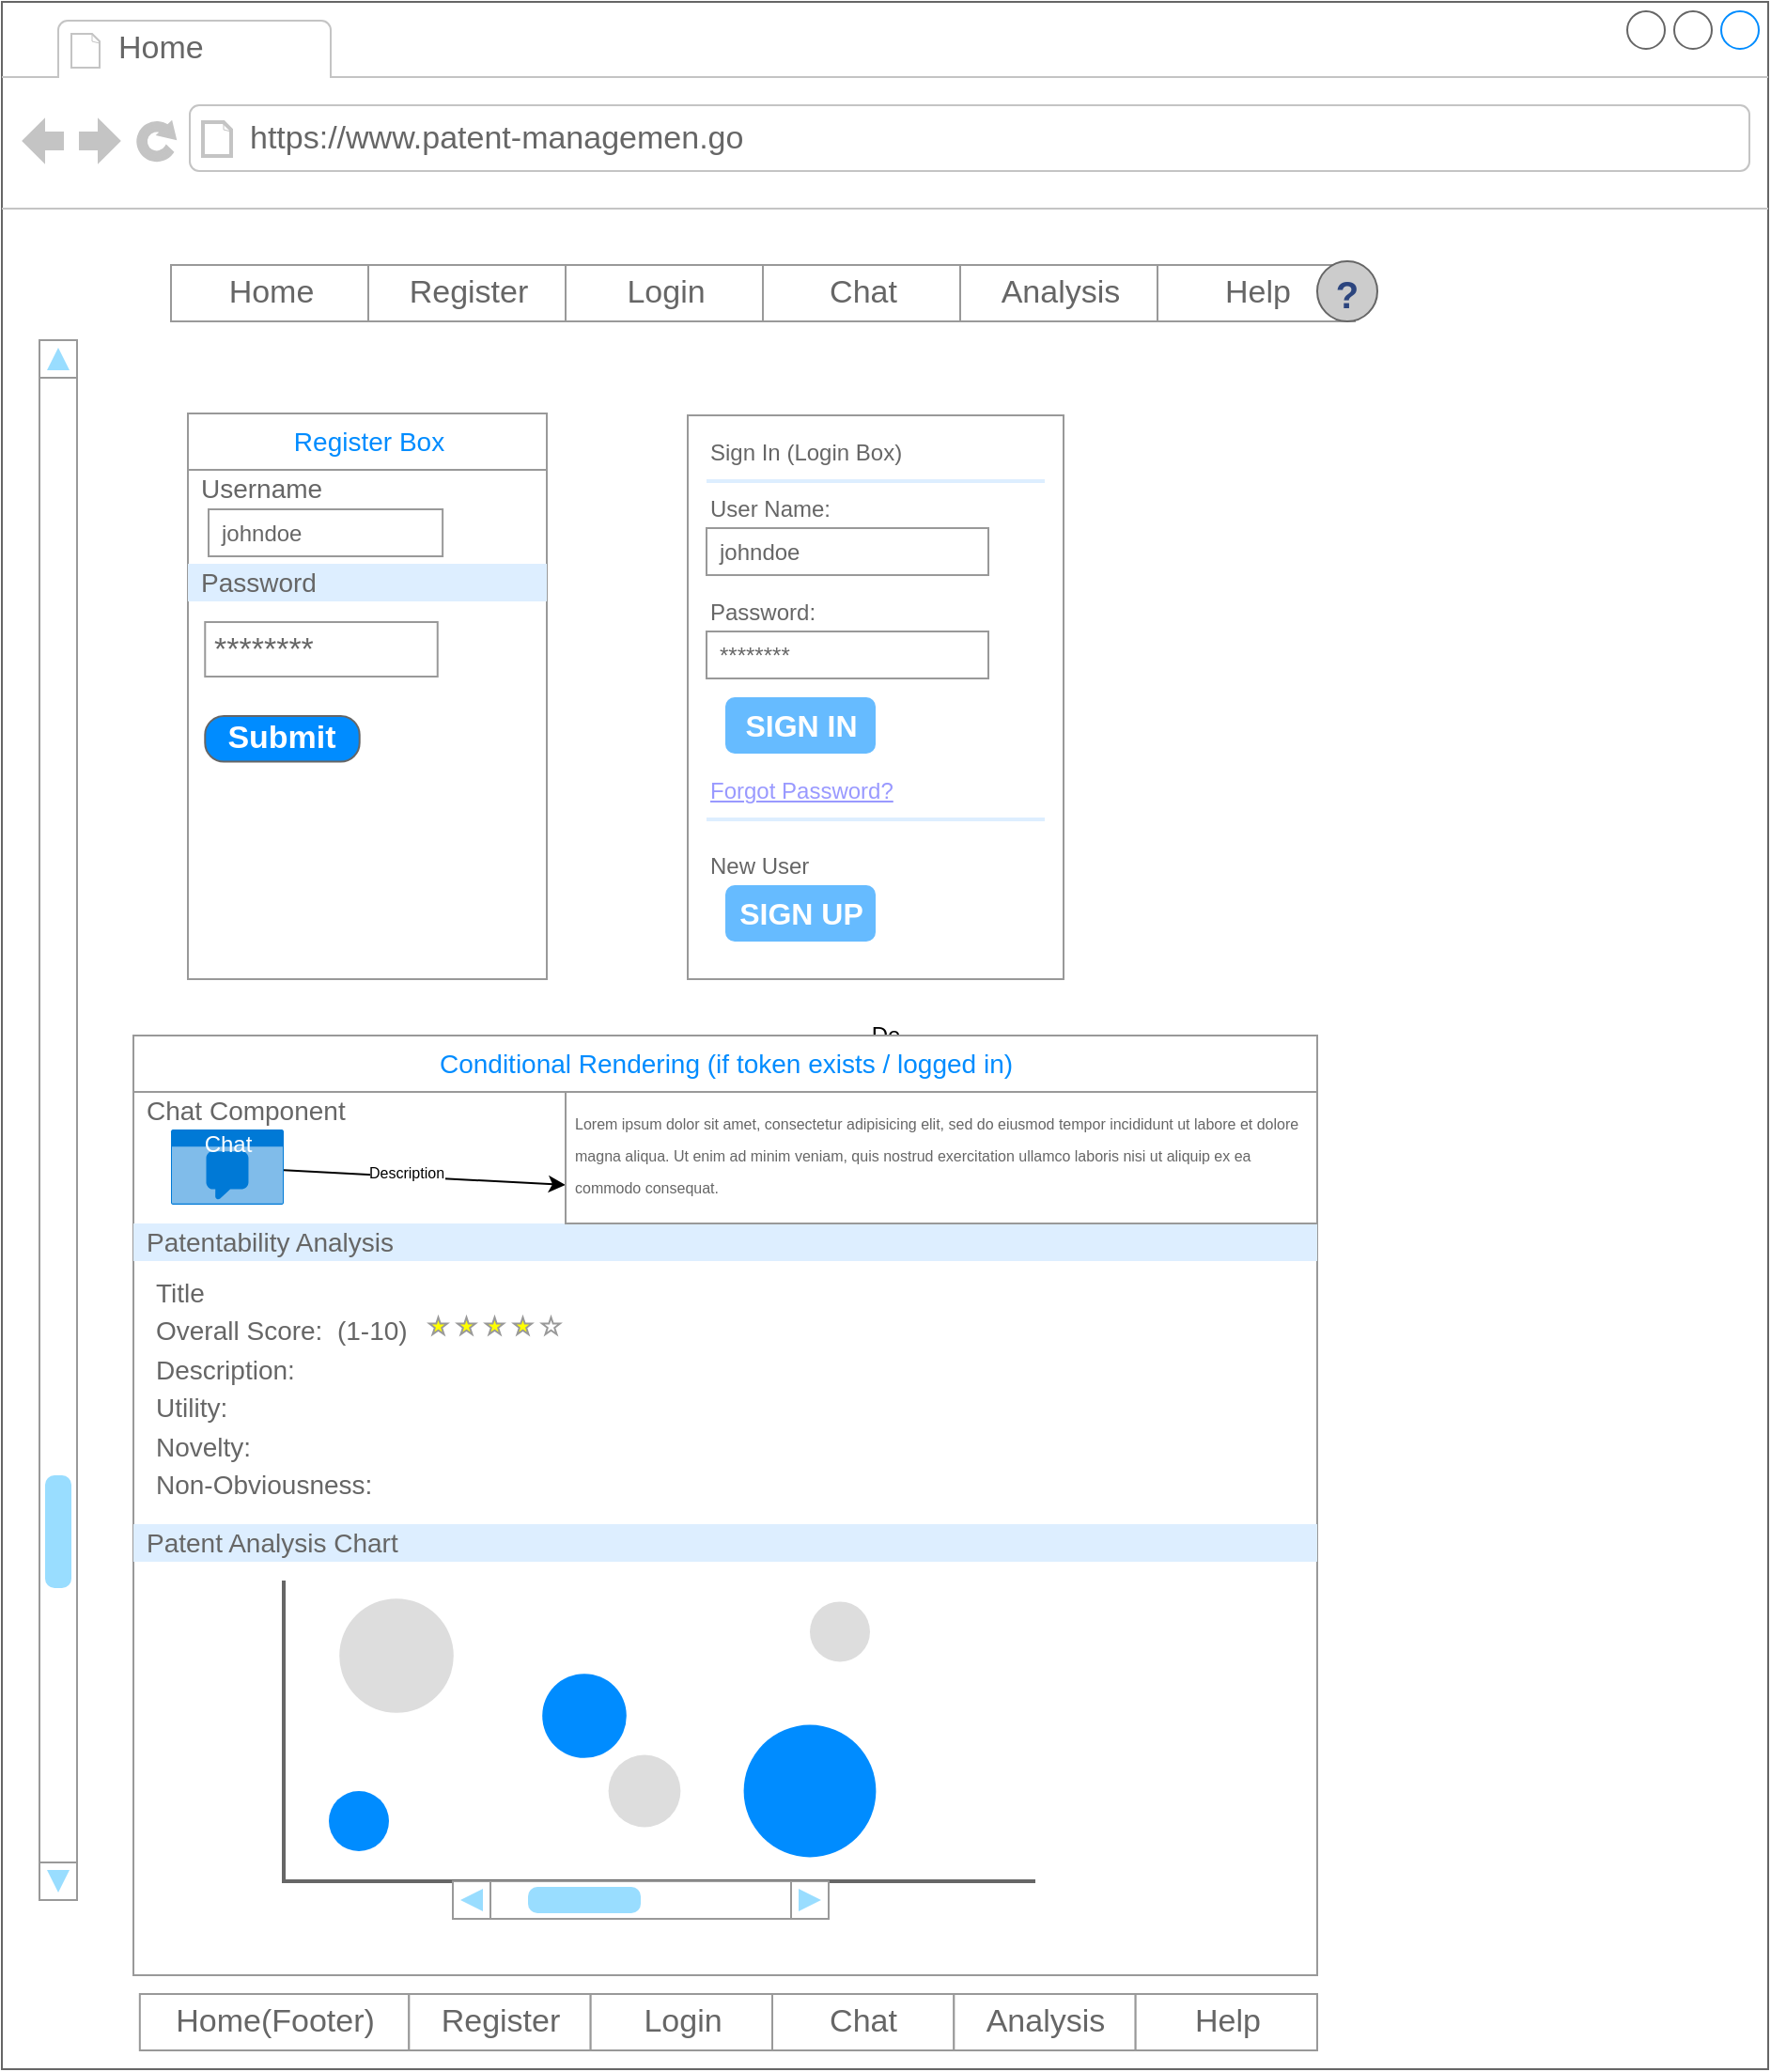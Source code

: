 <mxfile>
    <diagram id="LNd0NUFa69Yfp4rmnj-B" name="Page-1">
        <mxGraphModel dx="986" dy="1139" grid="1" gridSize="10" guides="1" tooltips="1" connect="1" arrows="1" fold="1" page="1" pageScale="1" pageWidth="850" pageHeight="1100" math="0" shadow="0">
            <root>
                <mxCell id="0"/>
                <mxCell id="1" parent="0"/>
                <mxCell id="2" value="De" style="strokeWidth=1;shadow=0;dashed=0;align=center;html=1;shape=mxgraph.mockup.containers.browserWindow;rSize=0;strokeColor=#666666;strokeColor2=#008cff;strokeColor3=#c4c4c4;mainText=,;recursiveResize=0;" vertex="1" parent="1">
                    <mxGeometry y="60" width="940" height="1100" as="geometry"/>
                </mxCell>
                <mxCell id="3" value="Home" style="strokeWidth=1;shadow=0;dashed=0;align=center;html=1;shape=mxgraph.mockup.containers.anchor;fontSize=17;fontColor=#666666;align=left;" vertex="1" parent="2">
                    <mxGeometry x="60" y="12" width="110" height="26" as="geometry"/>
                </mxCell>
                <mxCell id="4" value="https://www.patent-managemen.go" style="strokeWidth=1;shadow=0;dashed=0;align=center;html=1;shape=mxgraph.mockup.containers.anchor;rSize=0;fontSize=17;fontColor=#666666;align=left;" vertex="1" parent="2">
                    <mxGeometry x="130" y="60" width="250" height="26" as="geometry"/>
                </mxCell>
                <mxCell id="5" value="" style="strokeWidth=1;shadow=0;dashed=0;align=center;html=1;shape=mxgraph.mockup.forms.rrect;rSize=0;strokeColor=#999999;" vertex="1" parent="2">
                    <mxGeometry x="90" y="140" width="630" height="30" as="geometry"/>
                </mxCell>
                <mxCell id="6" value="Home" style="strokeColor=inherit;fillColor=inherit;gradientColor=inherit;strokeWidth=1;shadow=0;dashed=0;align=center;html=1;shape=mxgraph.mockup.forms.rrect;rSize=0;fontSize=17;fontColor=#666666;" vertex="1" parent="5">
                    <mxGeometry width="105" height="30" as="geometry"/>
                </mxCell>
                <mxCell id="7" value="Register" style="strokeColor=inherit;fillColor=inherit;gradientColor=inherit;strokeWidth=1;shadow=0;dashed=0;align=center;html=1;shape=mxgraph.mockup.forms.rrect;rSize=0;fontSize=17;fontColor=#666666;" vertex="1" parent="5">
                    <mxGeometry x="105" width="105" height="30" as="geometry"/>
                </mxCell>
                <mxCell id="8" value="Login" style="strokeColor=inherit;fillColor=inherit;gradientColor=inherit;strokeWidth=1;shadow=0;dashed=0;align=center;html=1;shape=mxgraph.mockup.forms.rrect;rSize=0;fontSize=17;fontColor=#666666;" vertex="1" parent="5">
                    <mxGeometry x="210" width="105" height="30" as="geometry"/>
                </mxCell>
                <mxCell id="9" value="Chat" style="strokeColor=inherit;fillColor=inherit;gradientColor=inherit;strokeWidth=1;shadow=0;dashed=0;align=center;html=1;shape=mxgraph.mockup.forms.rrect;rSize=0;fontSize=17;fontColor=#666666;" vertex="1" parent="5">
                    <mxGeometry x="315" width="105" height="30" as="geometry"/>
                </mxCell>
                <mxCell id="10" value="Analysis" style="strokeColor=inherit;fillColor=inherit;gradientColor=inherit;strokeWidth=1;shadow=0;dashed=0;align=center;html=1;shape=mxgraph.mockup.forms.rrect;rSize=0;fontSize=17;fontColor=#666666;" vertex="1" parent="5">
                    <mxGeometry x="420" width="105" height="30" as="geometry"/>
                </mxCell>
                <mxCell id="11" value="Help" style="strokeColor=inherit;fillColor=inherit;gradientColor=inherit;strokeWidth=1;shadow=0;dashed=0;align=center;html=1;shape=mxgraph.mockup.forms.rrect;rSize=0;fontSize=17;fontColor=#666666;" vertex="1" parent="5">
                    <mxGeometry x="525" width="105" height="30" as="geometry"/>
                </mxCell>
                <mxCell id="19" value="" style="strokeWidth=1;shadow=0;dashed=0;align=center;html=1;shape=mxgraph.mockup.forms.rrect;rSize=0;strokeColor=#999999;fillColor=#ffffff;" vertex="1" parent="2">
                    <mxGeometry x="365" y="220" width="200" height="300" as="geometry"/>
                </mxCell>
                <mxCell id="20" value="Sign In (Login Box)" style="strokeWidth=1;shadow=0;dashed=0;align=center;html=1;shape=mxgraph.mockup.forms.anchor;fontSize=12;fontColor=#666666;align=left;resizeWidth=1;spacingLeft=0;" vertex="1" parent="19">
                    <mxGeometry width="100" height="20" relative="1" as="geometry">
                        <mxPoint x="10" y="10" as="offset"/>
                    </mxGeometry>
                </mxCell>
                <mxCell id="21" value="" style="shape=line;strokeColor=#ddeeff;strokeWidth=2;html=1;resizeWidth=1;" vertex="1" parent="19">
                    <mxGeometry width="180" height="10" relative="1" as="geometry">
                        <mxPoint x="10" y="30" as="offset"/>
                    </mxGeometry>
                </mxCell>
                <mxCell id="22" value="User Name:" style="strokeWidth=1;shadow=0;dashed=0;align=center;html=1;shape=mxgraph.mockup.forms.anchor;fontSize=12;fontColor=#666666;align=left;resizeWidth=1;spacingLeft=0;" vertex="1" parent="19">
                    <mxGeometry width="100" height="20" relative="1" as="geometry">
                        <mxPoint x="10" y="40" as="offset"/>
                    </mxGeometry>
                </mxCell>
                <mxCell id="23" value="johndoe" style="strokeWidth=1;shadow=0;dashed=0;align=center;html=1;shape=mxgraph.mockup.forms.rrect;rSize=0;strokeColor=#999999;fontColor=#666666;align=left;spacingLeft=5;resizeWidth=1;" vertex="1" parent="19">
                    <mxGeometry width="150" height="25" relative="1" as="geometry">
                        <mxPoint x="10" y="60" as="offset"/>
                    </mxGeometry>
                </mxCell>
                <mxCell id="24" value="Password:" style="strokeWidth=1;shadow=0;dashed=0;align=center;html=1;shape=mxgraph.mockup.forms.anchor;fontSize=12;fontColor=#666666;align=left;resizeWidth=1;spacingLeft=0;" vertex="1" parent="19">
                    <mxGeometry width="100" height="20" relative="1" as="geometry">
                        <mxPoint x="10" y="95" as="offset"/>
                    </mxGeometry>
                </mxCell>
                <mxCell id="25" value="********" style="strokeWidth=1;shadow=0;dashed=0;align=center;html=1;shape=mxgraph.mockup.forms.rrect;rSize=0;strokeColor=#999999;fontColor=#666666;align=left;spacingLeft=5;resizeWidth=1;" vertex="1" parent="19">
                    <mxGeometry width="150" height="25" relative="1" as="geometry">
                        <mxPoint x="10" y="115" as="offset"/>
                    </mxGeometry>
                </mxCell>
                <mxCell id="26" value="SIGN IN" style="strokeWidth=1;shadow=0;dashed=0;align=center;html=1;shape=mxgraph.mockup.forms.rrect;rSize=5;strokeColor=none;fontColor=#ffffff;fillColor=#66bbff;fontSize=16;fontStyle=1;" vertex="1" parent="19">
                    <mxGeometry y="1" width="80" height="30" relative="1" as="geometry">
                        <mxPoint x="20" y="-150" as="offset"/>
                    </mxGeometry>
                </mxCell>
                <mxCell id="27" value="Forgot Password?" style="strokeWidth=1;shadow=0;dashed=0;align=center;html=1;shape=mxgraph.mockup.forms.anchor;fontSize=12;fontColor=#9999ff;align=left;spacingLeft=0;fontStyle=4;resizeWidth=1;" vertex="1" parent="19">
                    <mxGeometry y="1" width="150" height="20" relative="1" as="geometry">
                        <mxPoint x="10" y="-110" as="offset"/>
                    </mxGeometry>
                </mxCell>
                <mxCell id="28" value="" style="shape=line;strokeColor=#ddeeff;strokeWidth=2;html=1;resizeWidth=1;" vertex="1" parent="19">
                    <mxGeometry y="1" width="180" height="10" relative="1" as="geometry">
                        <mxPoint x="10" y="-90" as="offset"/>
                    </mxGeometry>
                </mxCell>
                <mxCell id="29" value="New User" style="strokeWidth=1;shadow=0;dashed=0;align=center;html=1;shape=mxgraph.mockup.forms.anchor;fontSize=12;fontColor=#666666;align=left;spacingLeft=0;resizeWidth=1;" vertex="1" parent="19">
                    <mxGeometry y="1" width="150" height="20" relative="1" as="geometry">
                        <mxPoint x="10" y="-70" as="offset"/>
                    </mxGeometry>
                </mxCell>
                <mxCell id="30" value="SIGN UP" style="strokeWidth=1;shadow=0;dashed=0;align=center;html=1;shape=mxgraph.mockup.forms.rrect;rSize=5;strokeColor=none;fontColor=#ffffff;fillColor=#66bbff;fontSize=16;fontStyle=1;" vertex="1" parent="19">
                    <mxGeometry y="1" width="80" height="30" relative="1" as="geometry">
                        <mxPoint x="20" y="-50" as="offset"/>
                    </mxGeometry>
                </mxCell>
                <mxCell id="12" value="" style="strokeWidth=1;shadow=0;dashed=0;align=center;html=1;shape=mxgraph.mockup.forms.rrect;rSize=0;strokeColor=#999999;fillColor=#ffffff;" vertex="1" parent="2">
                    <mxGeometry x="99" y="219" width="191" height="301" as="geometry"/>
                </mxCell>
                <mxCell id="13" value="&lt;font style=&quot;font-size: 14px;&quot;&gt;Register Box&lt;/font&gt;" style="strokeWidth=1;shadow=0;dashed=0;align=center;html=1;shape=mxgraph.mockup.forms.rrect;rSize=0;strokeColor=#999999;fontColor=#008cff;fontSize=17;fillColor=#ffffff;resizeWidth=1;" vertex="1" parent="12">
                    <mxGeometry width="191" height="30" relative="1" as="geometry"/>
                </mxCell>
                <mxCell id="14" value="&lt;font style=&quot;font-size: 14px;&quot;&gt;Username&lt;/font&gt;" style="strokeWidth=1;shadow=0;dashed=0;align=center;html=1;shape=mxgraph.mockup.forms.anchor;fontSize=17;fontColor=#666666;align=left;spacingLeft=5;resizeWidth=1;" vertex="1" parent="12">
                    <mxGeometry width="191" height="20" relative="1" as="geometry">
                        <mxPoint y="30" as="offset"/>
                    </mxGeometry>
                </mxCell>
                <mxCell id="15" value="" style="strokeWidth=1;shadow=0;dashed=0;align=center;html=1;shape=mxgraph.mockup.forms.anchor;fontSize=17;fontColor=#666666;align=left;spacingLeft=5;resizeWidth=1;" vertex="1" parent="12">
                    <mxGeometry width="191" height="20" relative="1" as="geometry">
                        <mxPoint y="50" as="offset"/>
                    </mxGeometry>
                </mxCell>
                <mxCell id="16" value="&lt;font style=&quot;font-size: 14px;&quot;&gt;Password&lt;/font&gt;" style="strokeWidth=1;shadow=0;dashed=0;align=center;html=1;shape=mxgraph.mockup.forms.rrect;rSize=0;fontSize=17;fontColor=#666666;align=left;spacingLeft=5;fillColor=#ddeeff;strokeColor=none;resizeWidth=1;" vertex="1" parent="12">
                    <mxGeometry width="191" height="20" relative="1" as="geometry">
                        <mxPoint y="80" as="offset"/>
                    </mxGeometry>
                </mxCell>
                <mxCell id="31" value="********" style="strokeWidth=1;shadow=0;dashed=0;align=center;html=1;shape=mxgraph.mockup.forms.pwField;strokeColor=#999999;mainText=;align=left;fontColor=#666666;fontSize=17;spacingLeft=3;" vertex="1" parent="12">
                    <mxGeometry x="9.135" y="111" width="123.735" height="29" as="geometry"/>
                </mxCell>
                <mxCell id="32" value="johndoe" style="strokeWidth=1;shadow=0;dashed=0;align=center;html=1;shape=mxgraph.mockup.forms.rrect;rSize=0;strokeColor=#999999;fontColor=#666666;align=left;spacingLeft=5;resizeWidth=1;" vertex="1" parent="12">
                    <mxGeometry width="124.565" height="25" relative="1" as="geometry">
                        <mxPoint x="11" y="51" as="offset"/>
                    </mxGeometry>
                </mxCell>
                <mxCell id="33" value="Submit" style="strokeWidth=1;shadow=0;dashed=0;align=center;html=1;shape=mxgraph.mockup.buttons.button;strokeColor=#666666;fontColor=#ffffff;mainText=;buttonStyle=round;fontSize=17;fontStyle=1;fillColor=#008cff;whiteSpace=wrap;" vertex="1" parent="12">
                    <mxGeometry x="9.135" y="161" width="82.213" height="24.28" as="geometry"/>
                </mxCell>
                <mxCell id="34" value="" style="verticalLabelPosition=bottom;shadow=0;dashed=0;align=center;html=1;verticalAlign=top;strokeWidth=1;shape=mxgraph.mockup.misc.help_icon;fontSize=14;" vertex="1" parent="2">
                    <mxGeometry x="700" y="138" width="32" height="32" as="geometry"/>
                </mxCell>
                <mxCell id="35" value="" style="strokeWidth=1;shadow=0;dashed=0;align=center;html=1;shape=mxgraph.mockup.forms.rrect;rSize=0;strokeColor=#999999;fillColor=#ffffff;" vertex="1" parent="2">
                    <mxGeometry x="70" y="550" width="630" height="500" as="geometry"/>
                </mxCell>
                <mxCell id="36" value="&lt;font style=&quot;font-size: 14px;&quot;&gt;Conditional Rendering (if token exists / logged in)&lt;/font&gt;" style="strokeWidth=1;shadow=0;dashed=0;align=center;html=1;shape=mxgraph.mockup.forms.rrect;rSize=0;strokeColor=#999999;fontColor=#008cff;fontSize=17;fillColor=#ffffff;resizeWidth=1;" vertex="1" parent="35">
                    <mxGeometry width="630" height="30" relative="1" as="geometry"/>
                </mxCell>
                <mxCell id="37" value="&lt;font style=&quot;font-size: 14px;&quot;&gt;Chat Component&lt;/font&gt;" style="strokeWidth=1;shadow=0;dashed=0;align=center;html=1;shape=mxgraph.mockup.forms.anchor;fontSize=17;fontColor=#666666;align=left;spacingLeft=5;resizeWidth=1;" vertex="1" parent="35">
                    <mxGeometry width="480" height="20" relative="1" as="geometry">
                        <mxPoint y="30" as="offset"/>
                    </mxGeometry>
                </mxCell>
                <mxCell id="38" value="" style="strokeWidth=1;shadow=0;dashed=0;align=center;html=1;shape=mxgraph.mockup.forms.anchor;fontSize=17;fontColor=#666666;align=left;spacingLeft=5;resizeWidth=1;" vertex="1" parent="35">
                    <mxGeometry width="480" height="20" relative="1" as="geometry">
                        <mxPoint y="50" as="offset"/>
                    </mxGeometry>
                </mxCell>
                <mxCell id="39" value="&lt;font style=&quot;font-size: 14px;&quot;&gt;Patentability Analysis&lt;/font&gt;" style="strokeWidth=1;shadow=0;dashed=0;align=center;html=1;shape=mxgraph.mockup.forms.rrect;rSize=0;fontSize=17;fontColor=#666666;align=left;spacingLeft=5;fillColor=#ddeeff;strokeColor=none;resizeWidth=1;" vertex="1" parent="35">
                    <mxGeometry width="630" height="20" relative="1" as="geometry">
                        <mxPoint y="100" as="offset"/>
                    </mxGeometry>
                </mxCell>
                <mxCell id="43" value="&lt;font style=&quot;font-size: 14px;&quot;&gt;Patent Analysis Chart&lt;/font&gt;" style="strokeWidth=1;shadow=0;dashed=0;align=center;html=1;shape=mxgraph.mockup.forms.rrect;rSize=0;fontSize=17;fontColor=#666666;align=left;spacingLeft=5;fillColor=#ddeeff;strokeColor=none;resizeWidth=1;" vertex="1" parent="35">
                    <mxGeometry width="630" height="20" relative="1" as="geometry">
                        <mxPoint y="260" as="offset"/>
                    </mxGeometry>
                </mxCell>
                <mxCell id="44" value="&lt;span style=&quot;font-size: 14px;&quot;&gt;Title&lt;br&gt;Overall Score:&amp;nbsp; (1-10)&lt;br&gt;Description:&lt;br&gt;Utility:&lt;br&gt;Novelty:&lt;br&gt;Non-Obviousness:&lt;br&gt;&lt;br&gt;&lt;br&gt;&lt;/span&gt;" style="strokeWidth=1;shadow=0;dashed=0;align=center;html=1;shape=mxgraph.mockup.text.bulletedList;textColor=#666666;mainText=,,,,;textSize=17;bulletStyle=none;strokeColor=none;fillColor=none;align=left;verticalAlign=top;fontSize=17;fontColor=#666666;" vertex="1" parent="35">
                    <mxGeometry x="10" y="120" width="460" height="140" as="geometry"/>
                </mxCell>
                <mxCell id="48" value="" style="edgeStyle=none;html=1;fontSize=14;entryX=0.365;entryY=0.159;entryDx=0;entryDy=0;entryPerimeter=0;" edge="1" parent="35" source="45" target="35">
                    <mxGeometry relative="1" as="geometry"/>
                </mxCell>
                <mxCell id="62" value="Description" style="edgeLabel;html=1;align=center;verticalAlign=middle;resizable=0;points=[];fontSize=8;" vertex="1" connectable="0" parent="48">
                    <mxGeometry x="-0.721" relative="1" as="geometry">
                        <mxPoint x="44" as="offset"/>
                    </mxGeometry>
                </mxCell>
                <mxCell id="45" value="Chat" style="html=1;strokeColor=none;fillColor=#0079D6;labelPosition=center;verticalLabelPosition=middle;verticalAlign=top;align=center;fontSize=12;outlineConnect=0;spacingTop=-6;fontColor=#FFFFFF;sketch=0;shape=mxgraph.sitemap.chat;" vertex="1" parent="35">
                    <mxGeometry x="20" y="50" width="60" height="40" as="geometry"/>
                </mxCell>
                <mxCell id="57" value="" style="strokeWidth=1;shadow=0;dashed=0;align=center;html=1;shape=mxgraph.mockup.forms.anchor;align=right;spacingRight=2;fontColor=#666666;fontSize=14;" vertex="1" parent="35">
                    <mxGeometry x="230" y="61.5" width="50" height="17" as="geometry"/>
                </mxCell>
                <mxCell id="59" value="&lt;font style=&quot;font-size: 8px;&quot;&gt;Lorem ipsum dolor sit amet, consectetur adipisicing elit, sed do eiusmod tempor incididunt ut labore et dolore magna aliqua. Ut enim ad minim veniam, quis nostrud exercitation ullamco laboris nisi ut aliquip ex ea commodo consequat.&lt;/font&gt;" style="strokeWidth=1;shadow=0;dashed=0;align=center;html=1;shape=mxgraph.mockup.forms.rrect;fillColor=#ffffff;rSize=0;fontColor=#666666;align=left;spacingLeft=3;strokeColor=#999999;verticalAlign=top;whiteSpace=wrap;fontSize=14;" vertex="1" parent="35">
                    <mxGeometry x="230" y="30" width="400" height="70" as="geometry"/>
                </mxCell>
                <mxCell id="66" value="" style="verticalLabelPosition=bottom;shadow=0;dashed=0;align=center;html=1;verticalAlign=top;strokeWidth=1;shape=mxgraph.mockup.graphics.bubbleChart;strokeColor=none;strokeColor2=none;strokeColor3=#666666;fillColor2=#008cff;fillColor3=#dddddd;fontSize=8;" vertex="1" parent="35">
                    <mxGeometry x="80" y="290" width="400" height="160" as="geometry"/>
                </mxCell>
                <mxCell id="67" value="" style="verticalLabelPosition=bottom;shadow=0;dashed=0;align=center;html=1;verticalAlign=top;strokeWidth=1;shape=mxgraph.mockup.navigation.scrollBar;strokeColor=#999999;barPos=20;fillColor2=#99ddff;strokeColor2=none;fontSize=8;" vertex="1" parent="35">
                    <mxGeometry x="170" y="450" width="200" height="20" as="geometry"/>
                </mxCell>
                <mxCell id="68" value="" style="verticalLabelPosition=bottom;shadow=0;dashed=0;align=center;html=1;verticalAlign=top;strokeWidth=1;shape=mxgraph.mockup.misc.rating;strokeColor=#999999;fillColor=#ffff00;emptyFillColor=#ffffff;grade=4;ratingScale=5;ratingStyle=star;fontSize=8;" vertex="1" parent="35">
                    <mxGeometry x="157.5" y="150" width="225" height="10" as="geometry"/>
                </mxCell>
                <mxCell id="69" value="" style="verticalLabelPosition=bottom;shadow=0;dashed=0;align=center;html=1;verticalAlign=top;strokeWidth=1;shape=mxgraph.mockup.navigation.scrollBar;strokeColor=#999999;barPos=20;fillColor2=#99ddff;strokeColor2=none;direction=north;fontSize=8;" vertex="1" parent="2">
                    <mxGeometry x="20" y="180" width="20" height="830" as="geometry"/>
                </mxCell>
                <mxCell id="70" value="" style="strokeWidth=1;shadow=0;dashed=0;align=center;html=1;shape=mxgraph.mockup.forms.rrect;rSize=0;strokeColor=#999999;" vertex="1" parent="2">
                    <mxGeometry x="120" y="1060" width="580" height="30" as="geometry"/>
                </mxCell>
                <mxCell id="71" value="Home(Footer)" style="strokeColor=inherit;fillColor=inherit;gradientColor=inherit;strokeWidth=1;shadow=0;dashed=0;align=center;html=1;shape=mxgraph.mockup.forms.rrect;rSize=0;fontSize=17;fontColor=#666666;" vertex="1" parent="70">
                    <mxGeometry x="-46.586" width="143.253" height="30" as="geometry"/>
                </mxCell>
                <mxCell id="72" value="Register" style="strokeColor=inherit;fillColor=inherit;gradientColor=inherit;strokeWidth=1;shadow=0;dashed=0;align=center;html=1;shape=mxgraph.mockup.forms.rrect;rSize=0;fontSize=17;fontColor=#666666;" vertex="1" parent="70">
                    <mxGeometry x="96.667" width="96.667" height="30" as="geometry"/>
                </mxCell>
                <mxCell id="73" value="Login" style="strokeColor=inherit;fillColor=inherit;gradientColor=inherit;strokeWidth=1;shadow=0;dashed=0;align=center;html=1;shape=mxgraph.mockup.forms.rrect;rSize=0;fontSize=17;fontColor=#666666;" vertex="1" parent="70">
                    <mxGeometry x="193.333" width="96.667" height="30" as="geometry"/>
                </mxCell>
                <mxCell id="74" value="Chat" style="strokeColor=inherit;fillColor=inherit;gradientColor=inherit;strokeWidth=1;shadow=0;dashed=0;align=center;html=1;shape=mxgraph.mockup.forms.rrect;rSize=0;fontSize=17;fontColor=#666666;" vertex="1" parent="70">
                    <mxGeometry x="290" width="96.667" height="30" as="geometry"/>
                </mxCell>
                <mxCell id="75" value="Analysis" style="strokeColor=inherit;fillColor=inherit;gradientColor=inherit;strokeWidth=1;shadow=0;dashed=0;align=center;html=1;shape=mxgraph.mockup.forms.rrect;rSize=0;fontSize=17;fontColor=#666666;" vertex="1" parent="70">
                    <mxGeometry x="386.667" width="96.667" height="30" as="geometry"/>
                </mxCell>
                <mxCell id="76" value="Help" style="strokeColor=inherit;fillColor=inherit;gradientColor=inherit;strokeWidth=1;shadow=0;dashed=0;align=center;html=1;shape=mxgraph.mockup.forms.rrect;rSize=0;fontSize=17;fontColor=#666666;" vertex="1" parent="70">
                    <mxGeometry x="483.333" width="96.667" height="30" as="geometry"/>
                </mxCell>
            </root>
        </mxGraphModel>
    </diagram>
</mxfile>